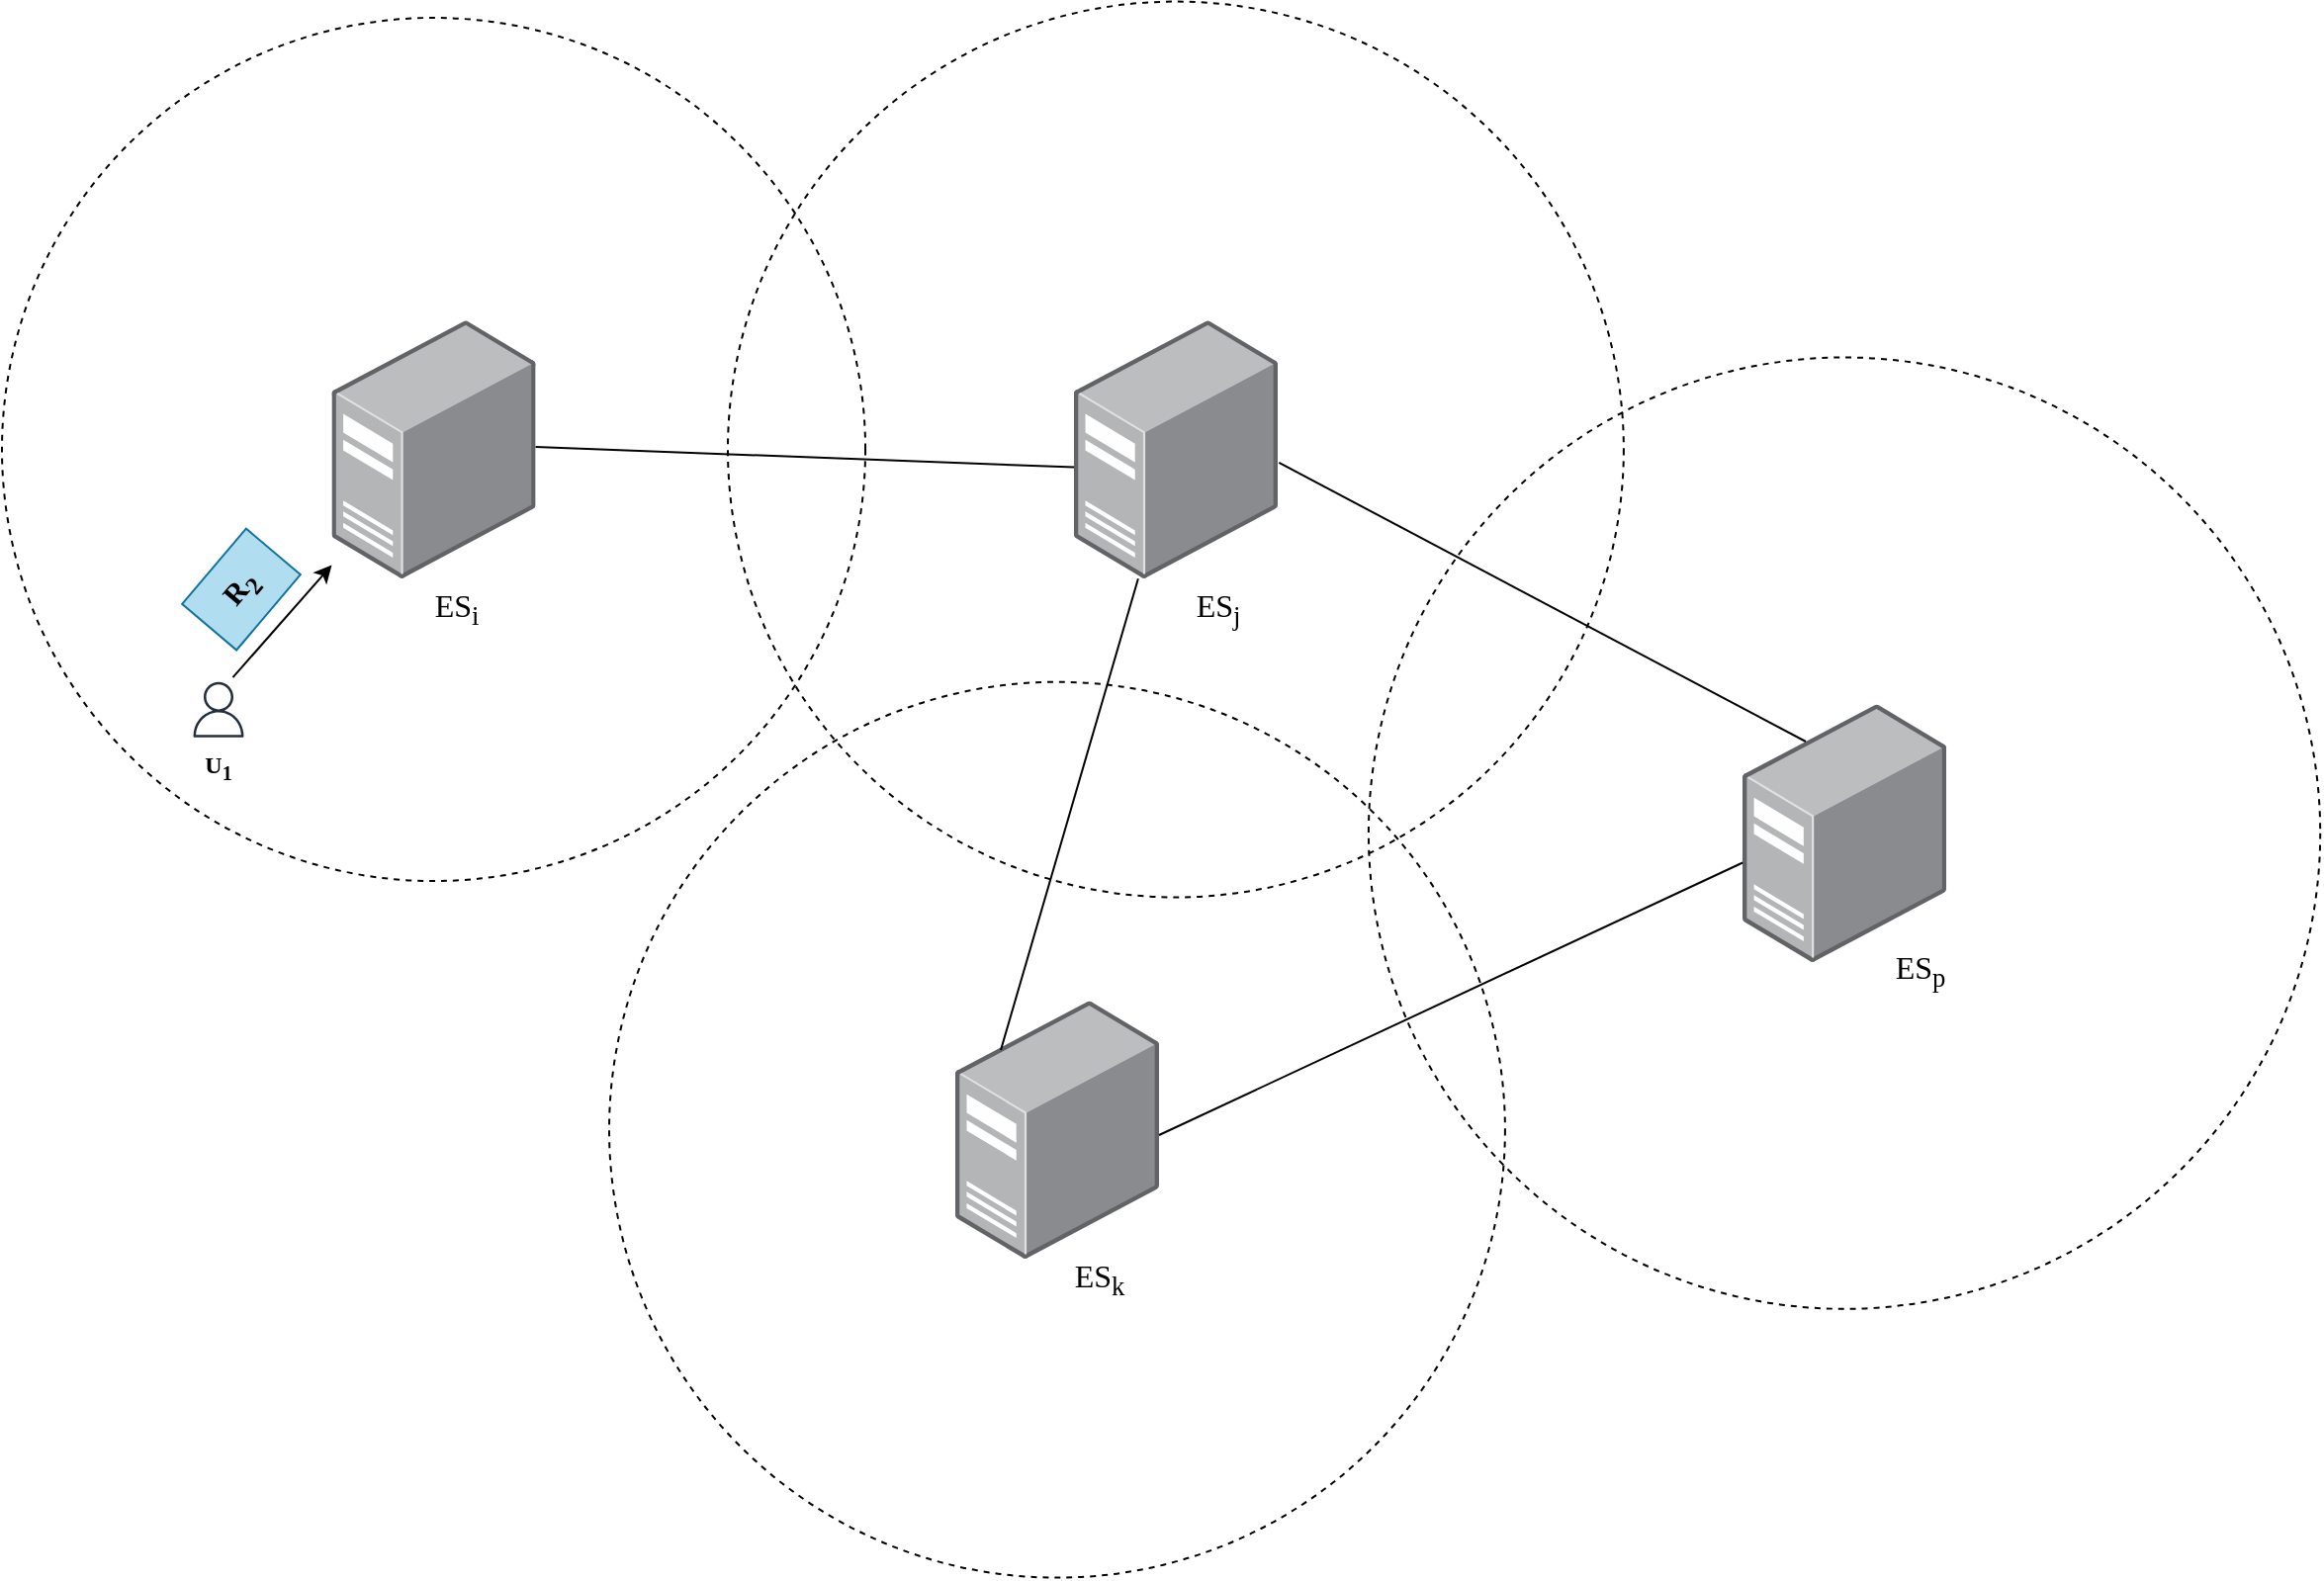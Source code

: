 <mxfile version="24.7.0" type="github">
  <diagram name="第 1 页" id="JoeD6NzNSS_i4DSreLfH">
    <mxGraphModel dx="1805" dy="650" grid="1" gridSize="10" guides="1" tooltips="1" connect="1" arrows="1" fold="1" page="1" pageScale="1" pageWidth="827" pageHeight="1169" math="1" shadow="0">
      <root>
        <mxCell id="0" />
        <mxCell id="1" parent="0" />
        <mxCell id="oJzubdXN_a61bdc-VOZN-10" value="" style="ellipse;whiteSpace=wrap;html=1;aspect=fixed;fillColor=none;dashed=1;" parent="1" vertex="1">
          <mxGeometry x="187" y="334.8" width="452.94" height="452.94" as="geometry" />
        </mxCell>
        <mxCell id="oJzubdXN_a61bdc-VOZN-9" value="" style="ellipse;whiteSpace=wrap;html=1;aspect=fixed;fillColor=none;dashed=1;" parent="1" vertex="1">
          <mxGeometry x="-180" y="343" width="436.53" height="436.53" as="geometry" />
        </mxCell>
        <mxCell id="8uZlXo2zn4zUqa4FPAqo-20" value="" style="image;points=[];aspect=fixed;html=1;align=center;shadow=0;dashed=0;image=img/lib/allied_telesis/computer_and_terminals/Server_Desktop.svg;" parent="1" vertex="1">
          <mxGeometry x="-13.27" y="495.94" width="103.07" height="130.65" as="geometry" />
        </mxCell>
        <mxCell id="oJzubdXN_a61bdc-VOZN-7" value="" style="image;points=[];aspect=fixed;html=1;align=center;shadow=0;dashed=0;image=img/lib/allied_telesis/computer_and_terminals/Server_Desktop.svg;" parent="1" vertex="1">
          <mxGeometry x="361.94" y="495.94" width="103.07" height="130.65" as="geometry" />
        </mxCell>
        <mxCell id="YrZTJPULt2tVNtfPP9vq-19" value="&lt;font style=&quot;font-size: 16px;&quot; face=&quot;Times New Roman&quot;&gt;ES&lt;sub&gt;i&lt;/sub&gt;&lt;/font&gt;" style="text;strokeColor=none;align=center;fillColor=none;html=1;verticalAlign=middle;whiteSpace=wrap;rounded=0;" parent="1" vertex="1">
          <mxGeometry x="20" y="626.59" width="60" height="30" as="geometry" />
        </mxCell>
        <mxCell id="YrZTJPULt2tVNtfPP9vq-20" value="&lt;font style=&quot;font-size: 16px;&quot; face=&quot;Times New Roman&quot;&gt;ES&lt;sub&gt;j&lt;/sub&gt;&lt;/font&gt;" style="text;strokeColor=none;align=center;fillColor=none;html=1;verticalAlign=middle;whiteSpace=wrap;rounded=0;" parent="1" vertex="1">
          <mxGeometry x="405.01" y="626.59" width="60" height="30" as="geometry" />
        </mxCell>
        <mxCell id="xvgDtzJQuXAZzeF8BXna-1" value="" style="image;points=[];aspect=fixed;html=1;align=center;shadow=0;dashed=0;image=img/lib/allied_telesis/computer_and_terminals/Server_Desktop.svg;" parent="1" vertex="1">
          <mxGeometry x="301.94" y="840" width="103.07" height="130.65" as="geometry" />
        </mxCell>
        <mxCell id="xvgDtzJQuXAZzeF8BXna-2" value="" style="ellipse;whiteSpace=wrap;html=1;aspect=fixed;fillColor=none;dashed=1;" parent="1" vertex="1">
          <mxGeometry x="127.01" y="678.86" width="452.94" height="452.94" as="geometry" />
        </mxCell>
        <mxCell id="xvgDtzJQuXAZzeF8BXna-3" value="" style="endArrow=none;html=1;rounded=0;entryX=0.001;entryY=0.569;entryDx=0;entryDy=0;entryPerimeter=0;" parent="1" target="oJzubdXN_a61bdc-VOZN-7" edge="1">
          <mxGeometry width="50" height="50" relative="1" as="geometry">
            <mxPoint x="89.8" y="560" as="sourcePoint" />
            <mxPoint x="139.8" y="510" as="targetPoint" />
          </mxGeometry>
        </mxCell>
        <mxCell id="xvgDtzJQuXAZzeF8BXna-4" value="" style="endArrow=none;html=1;rounded=0;" parent="1" target="oJzubdXN_a61bdc-VOZN-7" edge="1">
          <mxGeometry width="50" height="50" relative="1" as="geometry">
            <mxPoint x="325" y="865" as="sourcePoint" />
            <mxPoint x="420" y="610" as="targetPoint" />
          </mxGeometry>
        </mxCell>
        <mxCell id="xvgDtzJQuXAZzeF8BXna-5" value="" style="image;points=[];aspect=fixed;html=1;align=center;shadow=0;dashed=0;image=img/lib/allied_telesis/computer_and_terminals/Server_Desktop.svg;" parent="1" vertex="1">
          <mxGeometry x="700" y="690" width="103.07" height="130.65" as="geometry" />
        </mxCell>
        <mxCell id="xvgDtzJQuXAZzeF8BXna-6" value="" style="ellipse;whiteSpace=wrap;html=1;aspect=fixed;fillColor=none;dashed=1;" parent="1" vertex="1">
          <mxGeometry x="510.96" y="514.75" width="481.14" height="481.14" as="geometry" />
        </mxCell>
        <mxCell id="xvgDtzJQuXAZzeF8BXna-7" value="" style="endArrow=none;html=1;rounded=0;entryX=0.393;entryY=0.531;entryDx=0;entryDy=0;entryPerimeter=0;" parent="1" target="xvgDtzJQuXAZzeF8BXna-6" edge="1">
          <mxGeometry width="50" height="50" relative="1" as="geometry">
            <mxPoint x="405.01" y="908" as="sourcePoint" />
            <mxPoint x="474.01" y="670" as="targetPoint" />
          </mxGeometry>
        </mxCell>
        <mxCell id="xvgDtzJQuXAZzeF8BXna-8" value="" style="endArrow=none;html=1;rounded=0;exitX=1.006;exitY=0.551;exitDx=0;exitDy=0;exitPerimeter=0;" parent="1" source="oJzubdXN_a61bdc-VOZN-7" edge="1">
          <mxGeometry width="50" height="50" relative="1" as="geometry">
            <mxPoint x="460" y="568" as="sourcePoint" />
            <mxPoint x="732" y="709" as="targetPoint" />
          </mxGeometry>
        </mxCell>
        <mxCell id="xvgDtzJQuXAZzeF8BXna-9" value="&lt;font style=&quot;font-size: 16px;&quot; face=&quot;Times New Roman&quot;&gt;ES&lt;sub&gt;k&lt;/sub&gt;&lt;/font&gt;" style="text;strokeColor=none;align=center;fillColor=none;html=1;verticalAlign=middle;whiteSpace=wrap;rounded=0;" parent="1" vertex="1">
          <mxGeometry x="345.01" y="965.89" width="60" height="30" as="geometry" />
        </mxCell>
        <mxCell id="xvgDtzJQuXAZzeF8BXna-10" value="&lt;font style=&quot;font-size: 16px;&quot; face=&quot;Times New Roman&quot;&gt;ES&lt;sub&gt;p&lt;/sub&gt;&lt;/font&gt;" style="text;strokeColor=none;align=center;fillColor=none;html=1;verticalAlign=middle;whiteSpace=wrap;rounded=0;" parent="1" vertex="1">
          <mxGeometry x="760" y="810" width="60" height="30" as="geometry" />
        </mxCell>
        <mxCell id="xvgDtzJQuXAZzeF8BXna-11" value="" style="group" parent="1" vertex="1" connectable="0">
          <mxGeometry x="-90.0" y="678.86" width="39" height="58" as="geometry" />
        </mxCell>
        <mxCell id="xvgDtzJQuXAZzeF8BXna-12" value="" style="sketch=0;outlineConnect=0;fontColor=#232F3E;gradientColor=none;fillColor=#232F3D;strokeColor=none;dashed=0;verticalLabelPosition=bottom;verticalAlign=top;align=center;html=1;fontSize=12;fontStyle=0;aspect=fixed;pointerEvents=1;shape=mxgraph.aws4.user;" parent="xvgDtzJQuXAZzeF8BXna-11" vertex="1">
          <mxGeometry x="5.5" width="28" height="28" as="geometry" />
        </mxCell>
        <mxCell id="xvgDtzJQuXAZzeF8BXna-13" value="&lt;font face=&quot;Times New Roman&quot; style=&quot;&quot;&gt;&lt;b style=&quot;&quot;&gt;U&lt;sub&gt;1&lt;/sub&gt;&lt;/b&gt;&lt;/font&gt;" style="text;strokeColor=none;align=center;fillColor=none;html=1;verticalAlign=middle;whiteSpace=wrap;rounded=0;" parent="xvgDtzJQuXAZzeF8BXna-11" vertex="1">
          <mxGeometry y="28" width="39" height="30" as="geometry" />
        </mxCell>
        <mxCell id="w_CjJi4SEKbopkmsyFdM-1" value="" style="endArrow=classic;html=1;rounded=0;" edge="1" parent="1" target="8uZlXo2zn4zUqa4FPAqo-20">
          <mxGeometry width="50" height="50" relative="1" as="geometry">
            <mxPoint x="-63.27" y="676.59" as="sourcePoint" />
            <mxPoint x="-13.27" y="626.59" as="targetPoint" />
          </mxGeometry>
        </mxCell>
        <mxCell id="w_CjJi4SEKbopkmsyFdM-12" value="&lt;font size=&quot;1&quot; face=&quot;Times New Roman&quot; style=&quot;&quot;&gt;&lt;b style=&quot;font-size: 15px;&quot;&gt;R&lt;sub&gt;2&lt;/sub&gt;&lt;/b&gt;&lt;/font&gt;" style="text;strokeColor=#10739e;align=center;fillColor=#b1ddf0;html=1;verticalAlign=middle;whiteSpace=wrap;rounded=0;rotation=-49.7;" vertex="1" parent="1">
          <mxGeometry x="-84" y="614" width="50" height="36.03" as="geometry" />
        </mxCell>
      </root>
    </mxGraphModel>
  </diagram>
</mxfile>
